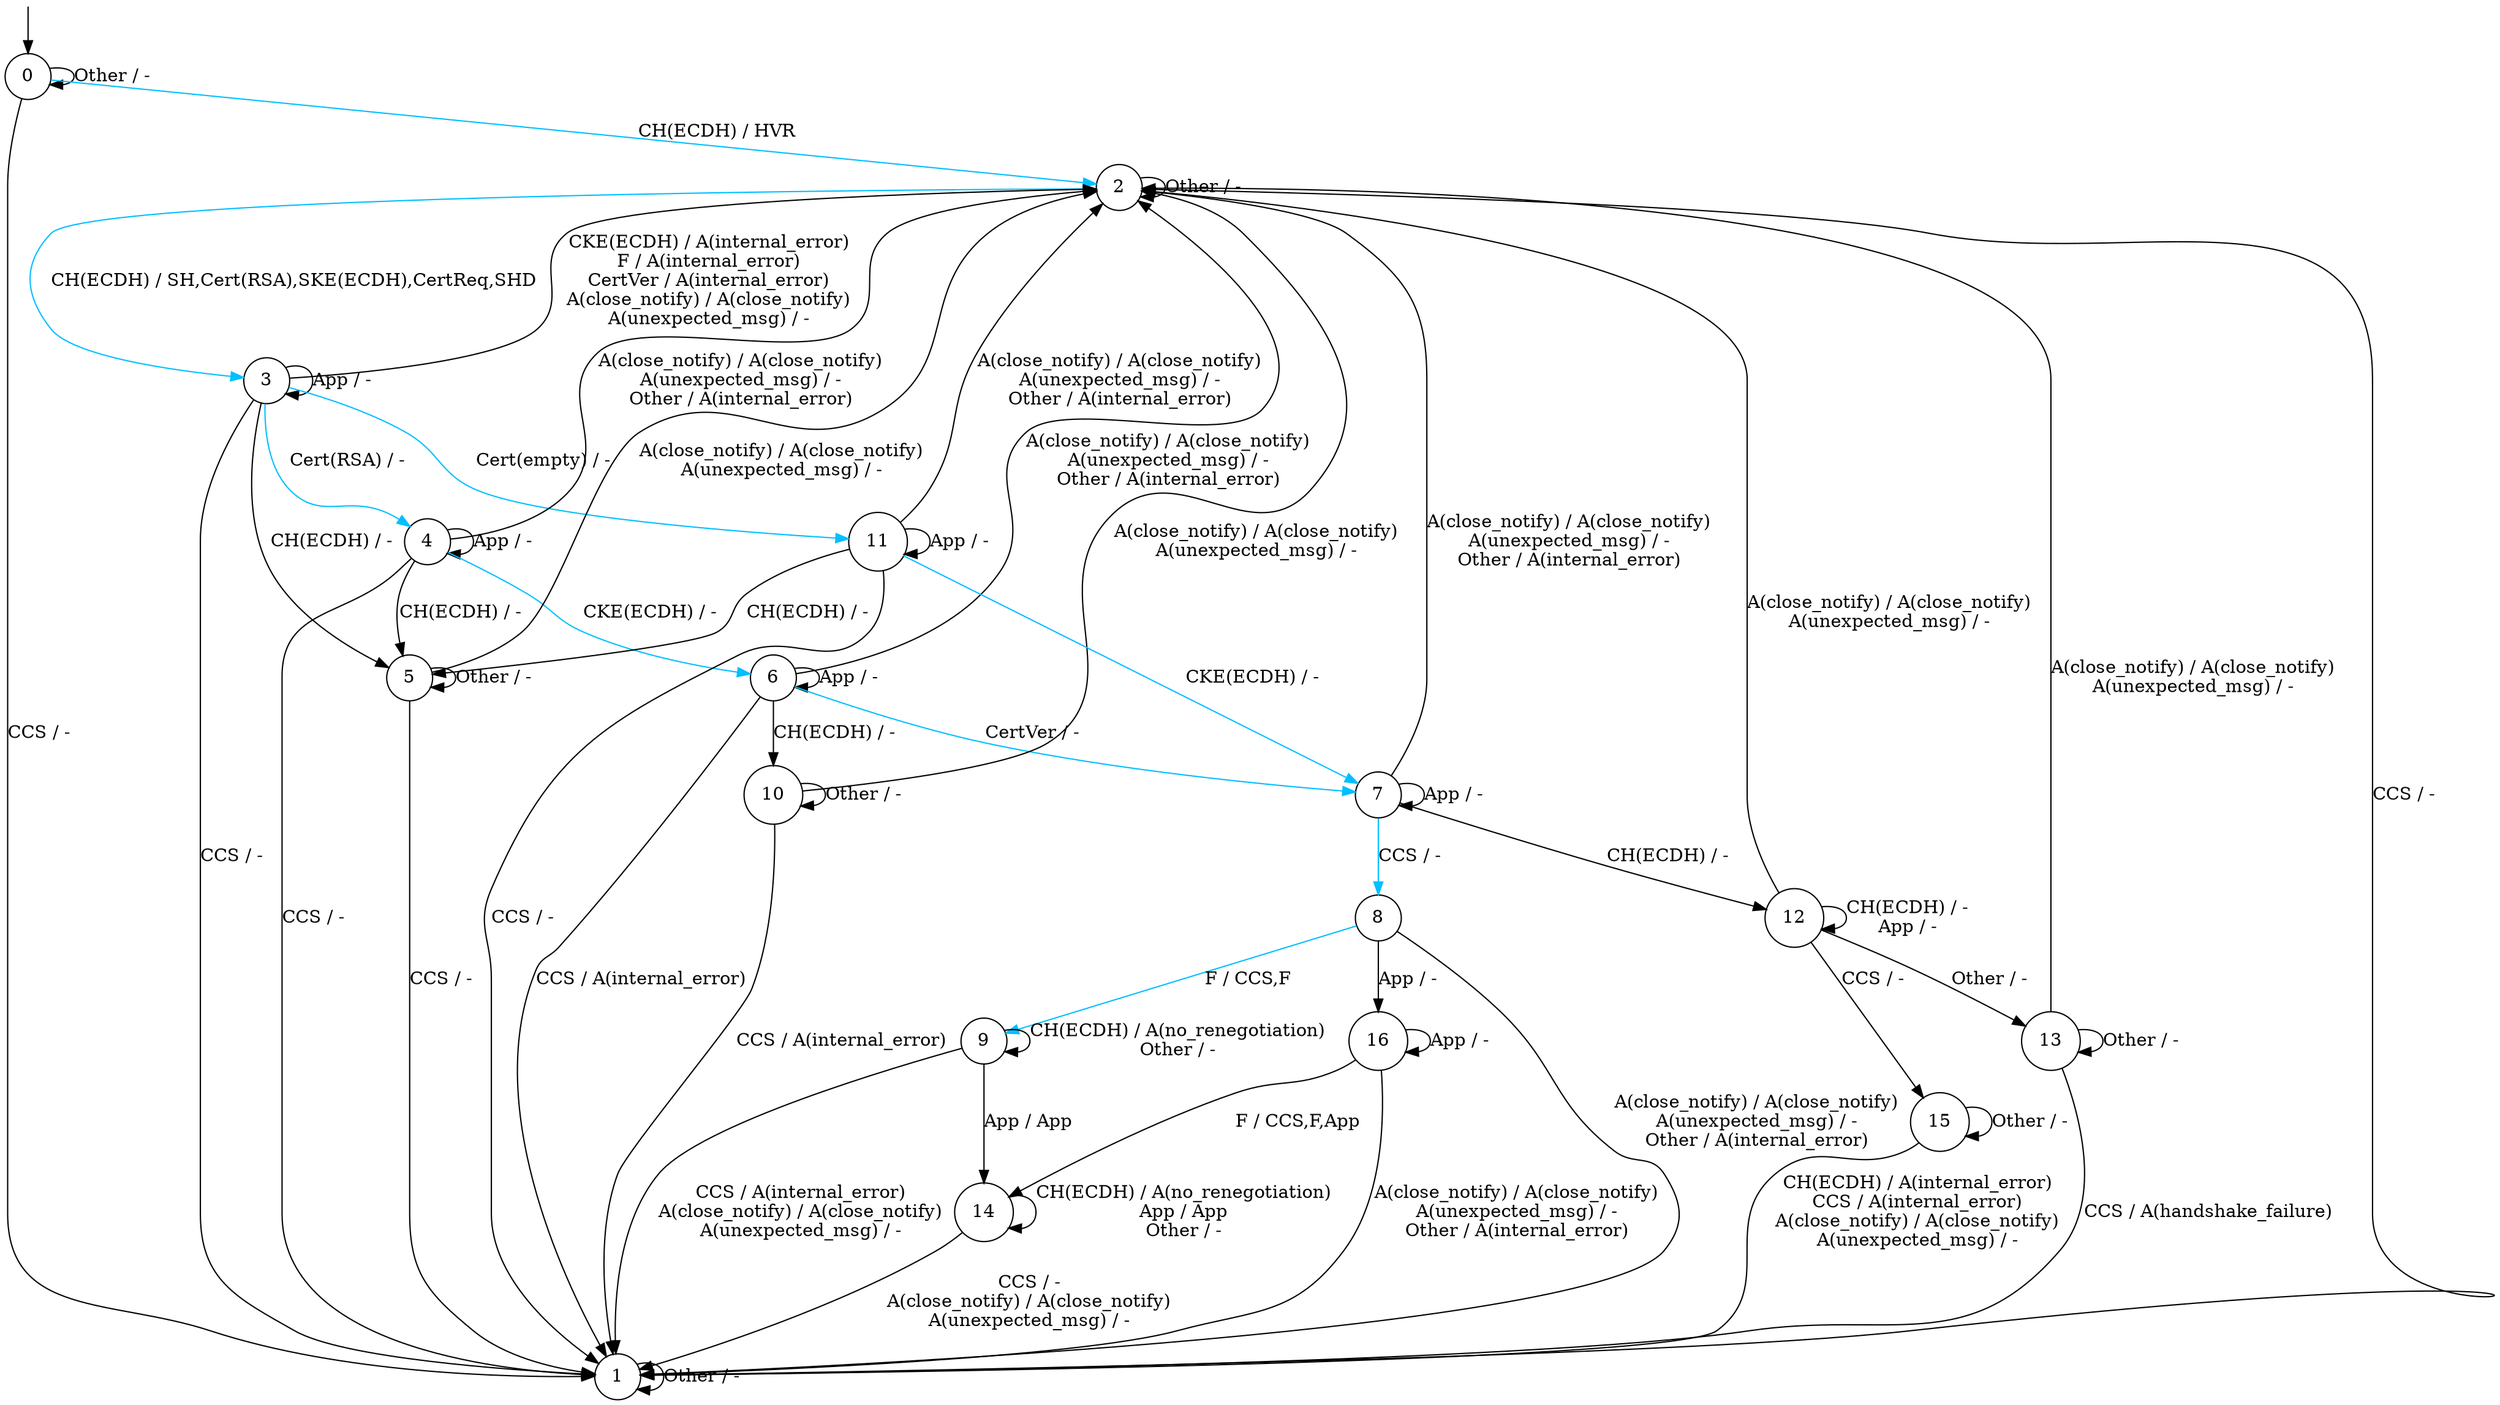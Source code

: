 digraph g {
s0 [label="0", shape="circle"];
s1 [label="1", shape="circle"];
s2 [label="2", shape="circle"];
s3 [label="3", shape="circle"];
s4 [label="4", shape="circle"];
s5 [label="5", shape="circle"];
s6 [label="6", shape="circle"];
s7 [label="7", shape="circle"];
s8 [label="8", shape="circle"];
s9 [label="9", shape="circle"];
s10 [label="10", shape="circle"];
s11 [label="11", shape="circle"];
s12 [label="12", shape="circle"];
s13 [label="13", shape="circle"];
s14 [label="14", shape="circle"];
s15 [label="15", shape="circle"];
s16 [label="16", shape="circle"];
s0 -> s2  [color="deepskyblue", label="CH(ECDH) / HVR"];
s0 -> s1  [label="CCS / -"];
s0 -> s0  [label="Other / -"];
s1 -> s1  [label="Other / -"];
s2 -> s3  [color="deepskyblue", label="CH(ECDH) / SH,Cert(RSA),SKE(ECDH),CertReq,SHD"];
s2 -> s1  [label="CCS / -"];
s2 -> s2  [label="Other / -"];
s3 -> s5  [label="CH(ECDH) / -"];
s3 -> s2  [label="CKE(ECDH) / A(internal_error)
F / A(internal_error)
CertVer / A(internal_error)
A(close_notify) / A(close_notify)
A(unexpected_msg) / -"];
s3 -> s1  [label="CCS / -"];
s3 -> s3  [label="App / -"];
s3 -> s4  [color="deepskyblue", label="Cert(RSA) / -"];
s3 -> s11  [color="deepskyblue", label="Cert(empty) / -"];
s4 -> s5  [label="CH(ECDH) / -"];
s4 -> s6  [color="deepskyblue", label="CKE(ECDH) / -"];
s4 -> s1  [label="CCS / -"];
s4 -> s4  [label="App / -"];
s4 -> s2  [label="A(close_notify) / A(close_notify)
A(unexpected_msg) / -
Other / A(internal_error)"];
s5 -> s1  [label="CCS / -"];
s5 -> s2  [label="A(close_notify) / A(close_notify)
A(unexpected_msg) / -"];
s5 -> s5  [label="Other / -"];
s6 -> s10  [label="CH(ECDH) / -"];
s6 -> s1  [label="CCS / A(internal_error)"];
s6 -> s6  [label="App / -"];
s6 -> s7  [color="deepskyblue", label="CertVer / -"];
s6 -> s2  [label="A(close_notify) / A(close_notify)
A(unexpected_msg) / -
Other / A(internal_error)"];
s7 -> s12  [label="CH(ECDH) / -"];
s7 -> s8  [color="deepskyblue", label="CCS / -"];
s7 -> s7  [label="App / -"];
s7 -> s2  [label="A(close_notify) / A(close_notify)
A(unexpected_msg) / -
Other / A(internal_error)"];
s8 -> s9  [color="deepskyblue", label="F / CCS,F"];
s8 -> s16  [label="App / -"];
s8 -> s1  [label="A(close_notify) / A(close_notify)
A(unexpected_msg) / -
Other / A(internal_error)"];
s9 -> s9  [label="CH(ECDH) / A(no_renegotiation)
Other / -"];
s9 -> s1  [label="CCS / A(internal_error)
A(close_notify) / A(close_notify)
A(unexpected_msg) / -"];
s9 -> s14  [label="App / App"];
s10 -> s1  [label="CCS / A(internal_error)"];
s10 -> s2  [label="A(close_notify) / A(close_notify)
A(unexpected_msg) / -"];
s10 -> s10  [label="Other / -"];
s11 -> s5  [label="CH(ECDH) / -"];
s11 -> s7  [color="deepskyblue", label="CKE(ECDH) / -"];
s11 -> s1  [label="CCS / -"];
s11 -> s11  [label="App / -"];
s11 -> s2  [label="A(close_notify) / A(close_notify)
A(unexpected_msg) / -
Other / A(internal_error)"];
s12 -> s12  [label="CH(ECDH) / -
App / -"];
s12 -> s15  [label="CCS / -"];
s12 -> s2  [label="A(close_notify) / A(close_notify)
A(unexpected_msg) / -"];
s12 -> s13  [label="Other / -"];
s13 -> s1  [label="CCS / A(handshake_failure)"];
s13 -> s2  [label="A(close_notify) / A(close_notify)
A(unexpected_msg) / -"];
s13 -> s13  [label="Other / -"];
s14 -> s14  [label="CH(ECDH) / A(no_renegotiation)
App / App
Other / -"];
s14 -> s1  [label="CCS / -
A(close_notify) / A(close_notify)
A(unexpected_msg) / -"];
s15 -> s1  [label="CH(ECDH) / A(internal_error)
CCS / A(internal_error)
A(close_notify) / A(close_notify)
A(unexpected_msg) / -"];
s15 -> s15  [label="Other / -"];
s16 -> s14  [label="F / CCS,F,App"];
s16 -> s16  [label="App / -"];
s16 -> s1  [label="A(close_notify) / A(close_notify)
A(unexpected_msg) / -
Other / A(internal_error)"];
__start0 [height="0", label="", shape="none", width="0"];
__start0 -> s0;
}
